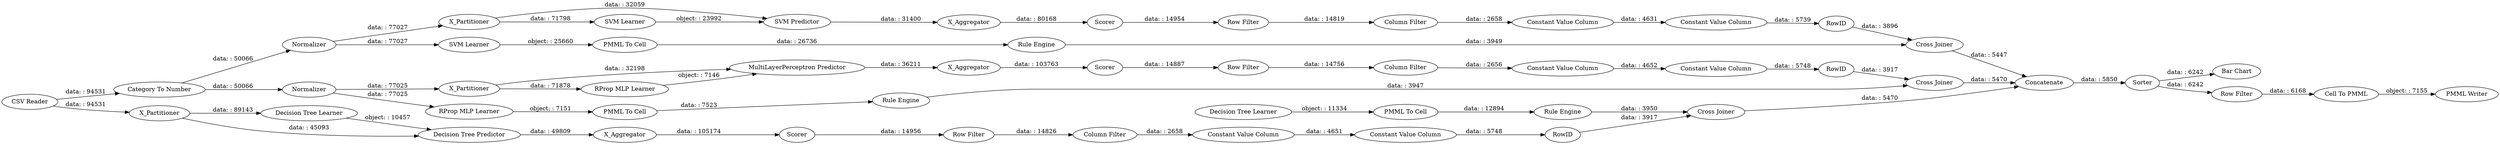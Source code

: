 digraph {
	"-7673643445179252063_22" [label="PMML To Cell"]
	"-7639758540345135765_40" [label=Normalizer]
	"-7639758540345135765_7" [label=X_Aggregator]
	"5541942985337851394_39" [label=Scorer]
	"-2074140600324153874_59" [label="Bar Chart"]
	"-8149258539679648076_290" [label="Constant Value Column"]
	"-2074140600324153874_54" [label="Cell To PMML"]
	"-2074140600324153874_62" [label="CSV Reader"]
	"2678511535707977836_294" [label="Column Filter"]
	"-7639758540345135765_2" [label=X_Partitioner]
	"2678511535707977836_290" [label="Constant Value Column"]
	"-2074140600324153874_60" [label=Concatenate]
	"2678511535707977836_9" [label="Row Filter"]
	"-7639758540345135765_32" [label="SVM Predictor"]
	"-7673643445179252063_34" [label="Rule Engine"]
	"6332440342080312855_33" [label="Decision Tree Learner"]
	"-7464395971643878583_294" [label="Column Filter"]
	"-8879067289376867674_33" [label="SVM Learner"]
	"6576693330129357224_2" [label=X_Partitioner]
	"-7639758540345135765_31" [label="SVM Learner"]
	"-8149258539679648076_292" [label="Constant Value Column"]
	"5541942985337851394_2" [label=X_Partitioner]
	"-7464395971643878583_290" [label="Constant Value Column"]
	"-2074140600324153874_53" [label="Row Filter"]
	"-7464395971643878583_9" [label="Row Filter"]
	"6576693330129357224_32" [label="MultiLayerPerceptron Predictor"]
	"6576693330129357224_39" [label=Normalizer]
	"-7639758540345135765_39" [label="Cross Joiner"]
	"-2074140600324153874_58" [label="Category To Number"]
	"-7673643445179252063_35" [label="RProp MLP Learner"]
	"6576693330129357224_7" [label=X_Aggregator]
	"5541942985337851394_7" [label=X_Aggregator]
	"-8149258539679648076_293" [label=RowID]
	"-2074140600324153874_52" [label=Sorter]
	"6576693330129357224_31" [label="RProp MLP Learner"]
	"-2074140600324153874_61" [label="PMML Writer"]
	"6332440342080312855_34" [label="Rule Engine"]
	"5541942985337851394_31" [label="Decision Tree Learner"]
	"-8879067289376867674_34" [label="PMML To Cell"]
	"5541942985337851394_38" [label="Cross Joiner"]
	"-8879067289376867674_35" [label="Rule Engine"]
	"-8149258539679648076_294" [label="Column Filter"]
	"5541942985337851394_32" [label="Decision Tree Predictor"]
	"6332440342080312855_28" [label="PMML To Cell"]
	"-7464395971643878583_293" [label=RowID]
	"-7639758540345135765_41" [label=Scorer]
	"-7464395971643878583_292" [label="Constant Value Column"]
	"2678511535707977836_293" [label=RowID]
	"6576693330129357224_38" [label="Cross Joiner"]
	"-8149258539679648076_9" [label="Row Filter"]
	"6576693330129357224_40" [label=Scorer]
	"2678511535707977836_292" [label="Constant Value Column"]
	"-2074140600324153874_60" -> "-2074140600324153874_52" [label="data: : 5850"]
	"-8879067289376867674_33" -> "-8879067289376867674_34" [label="object: : 25660"]
	"6332440342080312855_33" -> "6332440342080312855_28" [label="object: : 11334"]
	"2678511535707977836_294" -> "2678511535707977836_290" [label="data: : 2658"]
	"-7639758540345135765_40" -> "-8879067289376867674_33" [label="data: : 77027"]
	"5541942985337851394_31" -> "5541942985337851394_32" [label="object: : 10457"]
	"-8149258539679648076_293" -> "6576693330129357224_38" [label="data: : 3917"]
	"-8149258539679648076_294" -> "-8149258539679648076_290" [label="data: : 2656"]
	"6576693330129357224_39" -> "6576693330129357224_2" [label="data: : 77025"]
	"2678511535707977836_9" -> "2678511535707977836_294" [label="data: : 14819"]
	"2678511535707977836_290" -> "2678511535707977836_292" [label="data: : 4631"]
	"-7464395971643878583_290" -> "-7464395971643878583_292" [label="data: : 4651"]
	"-7673643445179252063_35" -> "-7673643445179252063_22" [label="object: : 7151"]
	"5541942985337851394_38" -> "-2074140600324153874_60" [label="data: : 5470"]
	"6332440342080312855_34" -> "5541942985337851394_38" [label="data: : 3950"]
	"5541942985337851394_32" -> "5541942985337851394_7" [label="data: : 49809"]
	"-7639758540345135765_41" -> "2678511535707977836_9" [label="data: : 14954"]
	"-7464395971643878583_293" -> "5541942985337851394_38" [label="data: : 3917"]
	"-8879067289376867674_35" -> "-7639758540345135765_39" [label="data: : 3949"]
	"5541942985337851394_39" -> "-7464395971643878583_9" [label="data: : 14956"]
	"-2074140600324153874_52" -> "-2074140600324153874_59" [label="data: : 6242"]
	"-2074140600324153874_53" -> "-2074140600324153874_54" [label="data: : 6168"]
	"-8879067289376867674_34" -> "-8879067289376867674_35" [label="data: : 26736"]
	"-2074140600324153874_54" -> "-2074140600324153874_61" [label="object: : 7155"]
	"-2074140600324153874_62" -> "-2074140600324153874_58" [label="data: : 94531"]
	"5541942985337851394_7" -> "5541942985337851394_39" [label="data: : 105174"]
	"-7464395971643878583_294" -> "-7464395971643878583_290" [label="data: : 2658"]
	"-7673643445179252063_34" -> "6576693330129357224_38" [label="data: : 3947"]
	"-2074140600324153874_58" -> "-7639758540345135765_40" [label="data: : 50066"]
	"6576693330129357224_7" -> "6576693330129357224_40" [label="data: : 103763"]
	"-8149258539679648076_9" -> "-8149258539679648076_294" [label="data: : 14756"]
	"-7639758540345135765_32" -> "-7639758540345135765_7" [label="data: : 31400"]
	"-7639758540345135765_2" -> "-7639758540345135765_31" [label="data: : 71798"]
	"-7464395971643878583_9" -> "-7464395971643878583_294" [label="data: : 14826"]
	"6332440342080312855_28" -> "6332440342080312855_34" [label="data: : 12894"]
	"6576693330129357224_2" -> "6576693330129357224_32" [label="data: : 32198"]
	"-2074140600324153874_62" -> "5541942985337851394_2" [label="data: : 94531"]
	"5541942985337851394_2" -> "5541942985337851394_31" [label="data: : 89143"]
	"-7639758540345135765_7" -> "-7639758540345135765_41" [label="data: : 80168"]
	"-8149258539679648076_292" -> "-8149258539679648076_293" [label="data: : 5748"]
	"2678511535707977836_293" -> "-7639758540345135765_39" [label="data: : 3896"]
	"6576693330129357224_39" -> "-7673643445179252063_35" [label="data: : 77025"]
	"-7639758540345135765_39" -> "-2074140600324153874_60" [label="data: : 5447"]
	"6576693330129357224_38" -> "-2074140600324153874_60" [label="data: : 5470"]
	"-7464395971643878583_292" -> "-7464395971643878583_293" [label="data: : 5748"]
	"-7673643445179252063_22" -> "-7673643445179252063_34" [label="data: : 7523"]
	"2678511535707977836_292" -> "2678511535707977836_293" [label="data: : 5739"]
	"6576693330129357224_32" -> "6576693330129357224_7" [label="data: : 36211"]
	"-7639758540345135765_31" -> "-7639758540345135765_32" [label="object: : 23992"]
	"6576693330129357224_2" -> "6576693330129357224_31" [label="data: : 71878"]
	"-7639758540345135765_2" -> "-7639758540345135765_32" [label="data: : 32059"]
	"-2074140600324153874_52" -> "-2074140600324153874_53" [label="data: : 6242"]
	"6576693330129357224_40" -> "-8149258539679648076_9" [label="data: : 14887"]
	"5541942985337851394_2" -> "5541942985337851394_32" [label="data: : 45093"]
	"-8149258539679648076_290" -> "-8149258539679648076_292" [label="data: : 4652"]
	"-7639758540345135765_40" -> "-7639758540345135765_2" [label="data: : 77027"]
	"-2074140600324153874_58" -> "6576693330129357224_39" [label="data: : 50066"]
	"6576693330129357224_31" -> "6576693330129357224_32" [label="object: : 7146"]
	rankdir=LR
}

